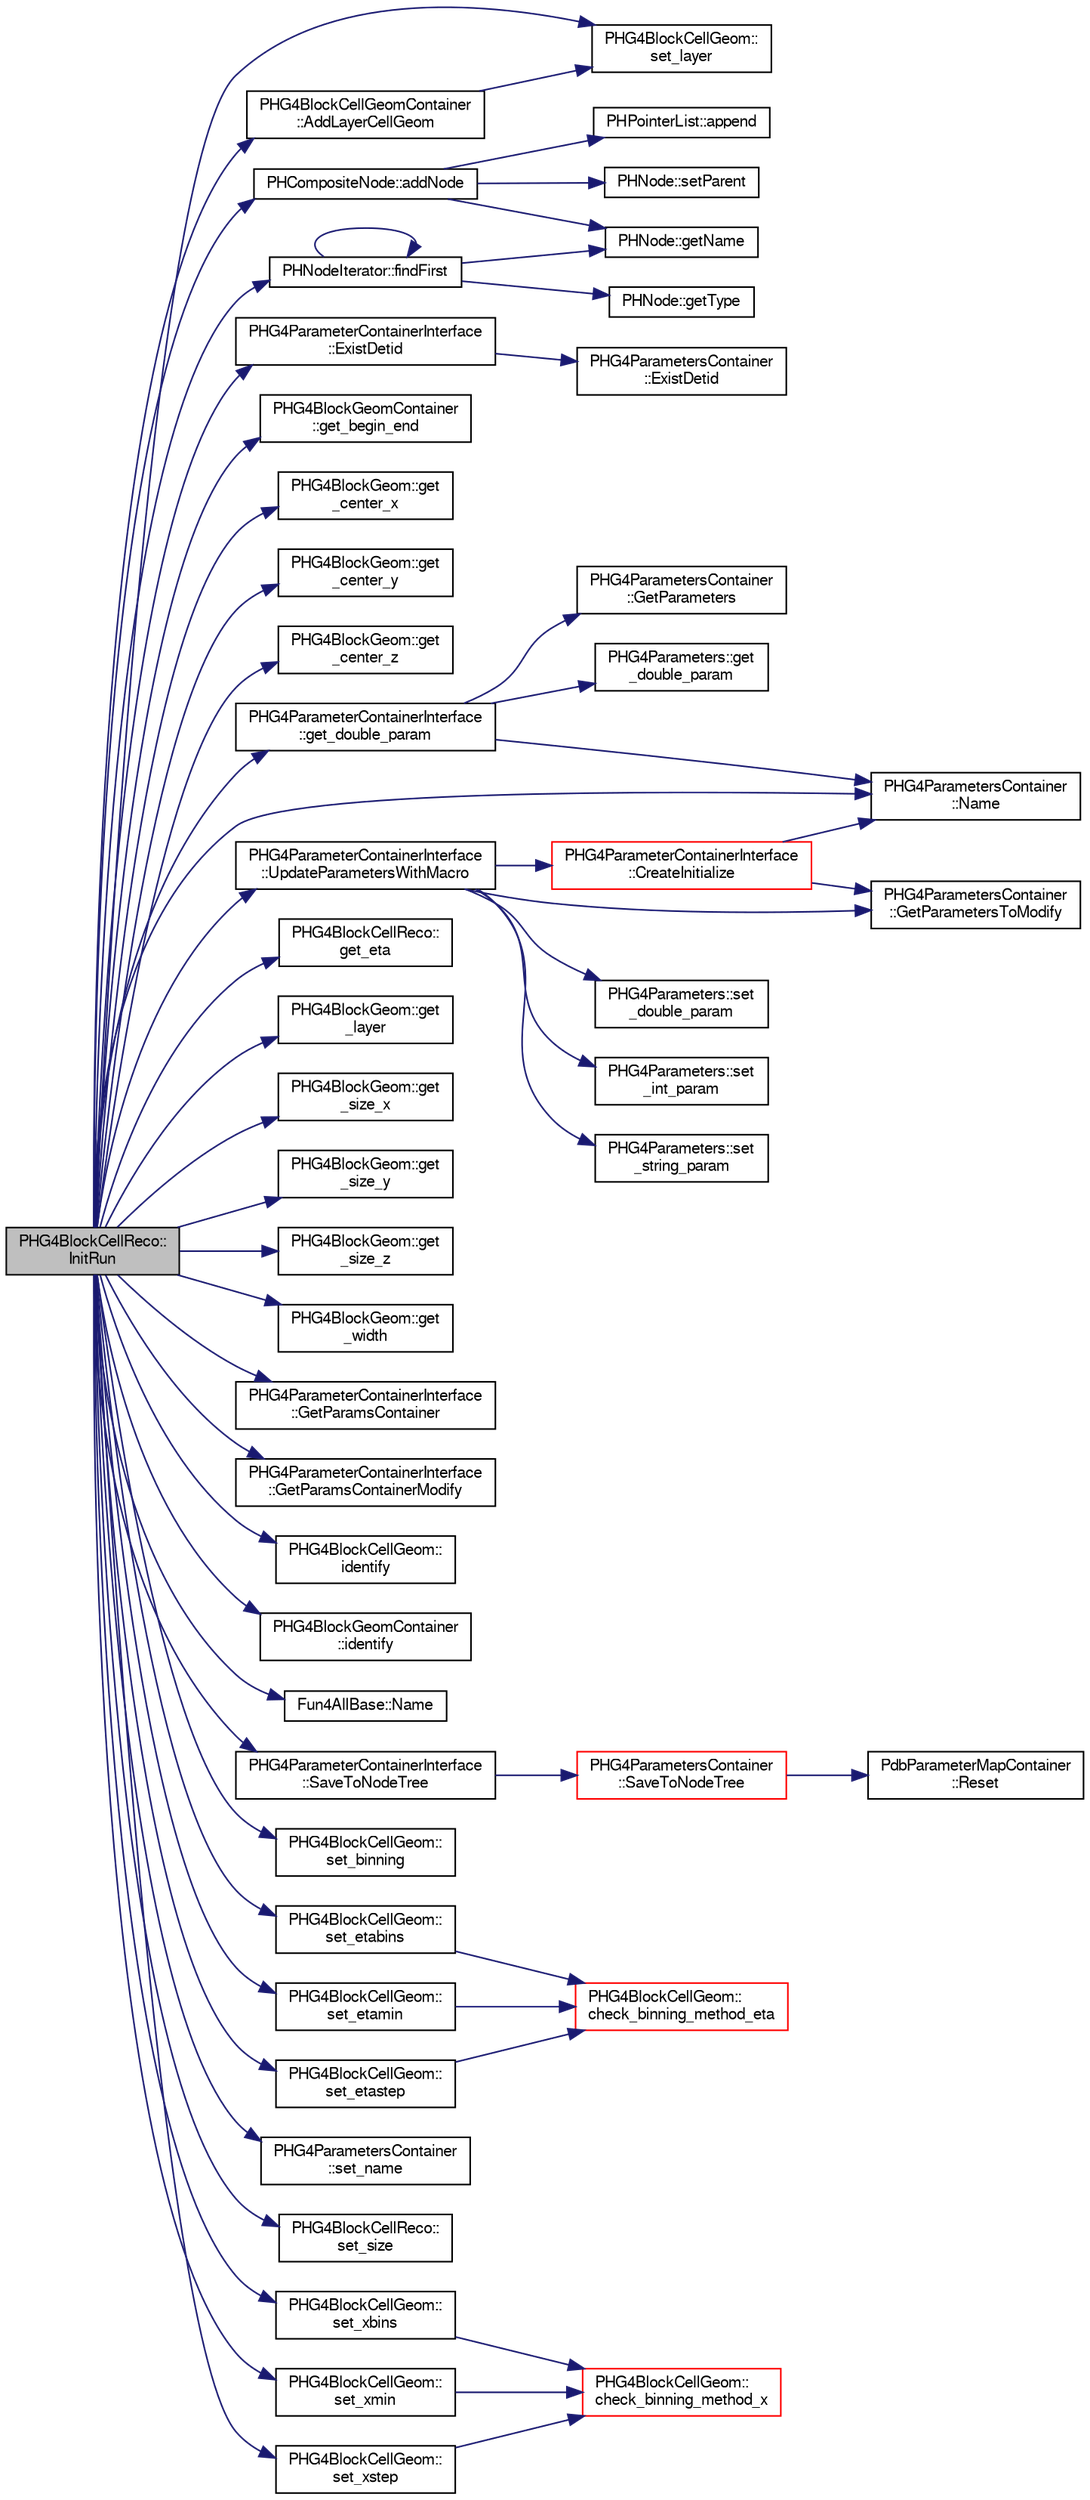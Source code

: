 digraph "PHG4BlockCellReco::InitRun"
{
  bgcolor="transparent";
  edge [fontname="FreeSans",fontsize="10",labelfontname="FreeSans",labelfontsize="10"];
  node [fontname="FreeSans",fontsize="10",shape=record];
  rankdir="LR";
  Node1 [label="PHG4BlockCellReco::\lInitRun",height=0.2,width=0.4,color="black", fillcolor="grey75", style="filled" fontcolor="black"];
  Node1 -> Node2 [color="midnightblue",fontsize="10",style="solid",fontname="FreeSans"];
  Node2 [label="PHG4BlockCellGeomContainer\l::AddLayerCellGeom",height=0.2,width=0.4,color="black",URL="$d3/d78/classPHG4BlockCellGeomContainer.html#a172b6bade479d19eb8b60d3eb5177f92"];
  Node2 -> Node3 [color="midnightblue",fontsize="10",style="solid",fontname="FreeSans"];
  Node3 [label="PHG4BlockCellGeom::\lset_layer",height=0.2,width=0.4,color="black",URL="$d1/dd7/classPHG4BlockCellGeom.html#a9f8e86026c376e6462f09bd91b9c972a"];
  Node1 -> Node4 [color="midnightblue",fontsize="10",style="solid",fontname="FreeSans"];
  Node4 [label="PHCompositeNode::addNode",height=0.2,width=0.4,color="black",URL="$d5/dca/classPHCompositeNode.html#ac7dbf017614c324e218a001d729607bf"];
  Node4 -> Node5 [color="midnightblue",fontsize="10",style="solid",fontname="FreeSans"];
  Node5 [label="PHPointerList::append",height=0.2,width=0.4,color="black",URL="$d6/d86/classPHPointerList.html#af5fc4e6958b5b90c57bfb497566f503c"];
  Node4 -> Node6 [color="midnightblue",fontsize="10",style="solid",fontname="FreeSans"];
  Node6 [label="PHNode::getName",height=0.2,width=0.4,color="black",URL="$dc/d82/classPHNode.html#aca3576f926a4401eddc3d88bf0ce0de3"];
  Node4 -> Node7 [color="midnightblue",fontsize="10",style="solid",fontname="FreeSans"];
  Node7 [label="PHNode::setParent",height=0.2,width=0.4,color="black",URL="$dc/d82/classPHNode.html#adda2bd6cef2d5067bbe3016a990b7198"];
  Node1 -> Node8 [color="midnightblue",fontsize="10",style="solid",fontname="FreeSans"];
  Node8 [label="PHG4ParameterContainerInterface\l::ExistDetid",height=0.2,width=0.4,color="black",URL="$d4/d69/classPHG4ParameterContainerInterface.html#a9868a564109c7c61f36887920844f93d"];
  Node8 -> Node9 [color="midnightblue",fontsize="10",style="solid",fontname="FreeSans"];
  Node9 [label="PHG4ParametersContainer\l::ExistDetid",height=0.2,width=0.4,color="black",URL="$d5/d5f/classPHG4ParametersContainer.html#a7c5bb5a3a2948b829de272f4d1e8a064"];
  Node1 -> Node10 [color="midnightblue",fontsize="10",style="solid",fontname="FreeSans"];
  Node10 [label="PHNodeIterator::findFirst",height=0.2,width=0.4,color="black",URL="$d5/d07/classPHNodeIterator.html#aea98bf8619af59b1212a94fb32106baa"];
  Node10 -> Node11 [color="midnightblue",fontsize="10",style="solid",fontname="FreeSans"];
  Node11 [label="PHNode::getType",height=0.2,width=0.4,color="black",URL="$dc/d82/classPHNode.html#a4ab1f90aed955a652813bfe377087bda"];
  Node10 -> Node6 [color="midnightblue",fontsize="10",style="solid",fontname="FreeSans"];
  Node10 -> Node10 [color="midnightblue",fontsize="10",style="solid",fontname="FreeSans"];
  Node1 -> Node12 [color="midnightblue",fontsize="10",style="solid",fontname="FreeSans"];
  Node12 [label="PHG4BlockGeomContainer\l::get_begin_end",height=0.2,width=0.4,color="black",URL="$d2/dd7/classPHG4BlockGeomContainer.html#acc2c597ea40ab30a920514f9b2968281"];
  Node1 -> Node13 [color="midnightblue",fontsize="10",style="solid",fontname="FreeSans"];
  Node13 [label="PHG4BlockGeom::get\l_center_x",height=0.2,width=0.4,color="black",URL="$df/d82/classPHG4BlockGeom.html#ad040e1672cb34829fa2affd7cbd94c7c"];
  Node1 -> Node14 [color="midnightblue",fontsize="10",style="solid",fontname="FreeSans"];
  Node14 [label="PHG4BlockGeom::get\l_center_y",height=0.2,width=0.4,color="black",URL="$df/d82/classPHG4BlockGeom.html#abf71e0c7d826f208070740089160c54a"];
  Node1 -> Node15 [color="midnightblue",fontsize="10",style="solid",fontname="FreeSans"];
  Node15 [label="PHG4BlockGeom::get\l_center_z",height=0.2,width=0.4,color="black",URL="$df/d82/classPHG4BlockGeom.html#a6eb52a7aa8339645f6a5c6af808fadec"];
  Node1 -> Node16 [color="midnightblue",fontsize="10",style="solid",fontname="FreeSans"];
  Node16 [label="PHG4ParameterContainerInterface\l::get_double_param",height=0.2,width=0.4,color="black",URL="$d4/d69/classPHG4ParameterContainerInterface.html#aada040dd6c8f3500ad4b9fe2d9772d0f"];
  Node16 -> Node17 [color="midnightblue",fontsize="10",style="solid",fontname="FreeSans"];
  Node17 [label="PHG4ParametersContainer\l::GetParameters",height=0.2,width=0.4,color="black",URL="$d5/d5f/classPHG4ParametersContainer.html#a4273a3f3eb4ca78b6e454b92b52d80ad"];
  Node16 -> Node18 [color="midnightblue",fontsize="10",style="solid",fontname="FreeSans"];
  Node18 [label="PHG4Parameters::get\l_double_param",height=0.2,width=0.4,color="black",URL="$da/d29/classPHG4Parameters.html#a4f94dc80ba894dc3eac307652f3a7e60"];
  Node16 -> Node19 [color="midnightblue",fontsize="10",style="solid",fontname="FreeSans"];
  Node19 [label="PHG4ParametersContainer\l::Name",height=0.2,width=0.4,color="black",URL="$d5/d5f/classPHG4ParametersContainer.html#a8d85fde2c957047fc5eccf45df464efb"];
  Node1 -> Node20 [color="midnightblue",fontsize="10",style="solid",fontname="FreeSans"];
  Node20 [label="PHG4BlockCellReco::\lget_eta",height=0.2,width=0.4,color="black",URL="$df/d5e/classPHG4BlockCellReco.html#ab0c67190fd3e3b5dfe112f9e477672b8"];
  Node1 -> Node21 [color="midnightblue",fontsize="10",style="solid",fontname="FreeSans"];
  Node21 [label="PHG4BlockGeom::get\l_layer",height=0.2,width=0.4,color="black",URL="$df/d82/classPHG4BlockGeom.html#a6bd87e5d962010b16d638ad97a31a670"];
  Node1 -> Node22 [color="midnightblue",fontsize="10",style="solid",fontname="FreeSans"];
  Node22 [label="PHG4BlockGeom::get\l_size_x",height=0.2,width=0.4,color="black",URL="$df/d82/classPHG4BlockGeom.html#ae23d362056fc0a1723873eba47af3b89"];
  Node1 -> Node23 [color="midnightblue",fontsize="10",style="solid",fontname="FreeSans"];
  Node23 [label="PHG4BlockGeom::get\l_size_y",height=0.2,width=0.4,color="black",URL="$df/d82/classPHG4BlockGeom.html#ac9710ad4e789ecb598335ead429375f6"];
  Node1 -> Node24 [color="midnightblue",fontsize="10",style="solid",fontname="FreeSans"];
  Node24 [label="PHG4BlockGeom::get\l_size_z",height=0.2,width=0.4,color="black",URL="$df/d82/classPHG4BlockGeom.html#a9f84c89e708ea5f3e3b7c2ae60b88ebb"];
  Node1 -> Node25 [color="midnightblue",fontsize="10",style="solid",fontname="FreeSans"];
  Node25 [label="PHG4BlockGeom::get\l_width",height=0.2,width=0.4,color="black",URL="$df/d82/classPHG4BlockGeom.html#aa9cd68e02499d922cfc57243acc90a4b"];
  Node1 -> Node26 [color="midnightblue",fontsize="10",style="solid",fontname="FreeSans"];
  Node26 [label="PHG4ParameterContainerInterface\l::GetParamsContainer",height=0.2,width=0.4,color="black",URL="$d4/d69/classPHG4ParameterContainerInterface.html#a38c277d51e1811727be50637d07d5a3f"];
  Node1 -> Node27 [color="midnightblue",fontsize="10",style="solid",fontname="FreeSans"];
  Node27 [label="PHG4ParameterContainerInterface\l::GetParamsContainerModify",height=0.2,width=0.4,color="black",URL="$d4/d69/classPHG4ParameterContainerInterface.html#a901a49f2306aafd43869e7e65706aa01"];
  Node1 -> Node28 [color="midnightblue",fontsize="10",style="solid",fontname="FreeSans"];
  Node28 [label="PHG4BlockCellGeom::\lidentify",height=0.2,width=0.4,color="black",URL="$d1/dd7/classPHG4BlockCellGeom.html#a4d26d880ddbc7d16526c0c894db0b6a4"];
  Node1 -> Node29 [color="midnightblue",fontsize="10",style="solid",fontname="FreeSans"];
  Node29 [label="PHG4BlockGeomContainer\l::identify",height=0.2,width=0.4,color="black",URL="$d2/dd7/classPHG4BlockGeomContainer.html#a4ebe750303ae4499e9ef313b237c4e60"];
  Node1 -> Node30 [color="midnightblue",fontsize="10",style="solid",fontname="FreeSans"];
  Node30 [label="Fun4AllBase::Name",height=0.2,width=0.4,color="black",URL="$d5/dec/classFun4AllBase.html#a41f9ac377743d046f590617fd6f4f0ed",tooltip="Returns the name of this module. "];
  Node1 -> Node19 [color="midnightblue",fontsize="10",style="solid",fontname="FreeSans"];
  Node1 -> Node31 [color="midnightblue",fontsize="10",style="solid",fontname="FreeSans"];
  Node31 [label="PHG4ParameterContainerInterface\l::SaveToNodeTree",height=0.2,width=0.4,color="black",URL="$d4/d69/classPHG4ParameterContainerInterface.html#a6b24bc0f392443a93edb87226273d1ac"];
  Node31 -> Node32 [color="midnightblue",fontsize="10",style="solid",fontname="FreeSans"];
  Node32 [label="PHG4ParametersContainer\l::SaveToNodeTree",height=0.2,width=0.4,color="red",URL="$d5/d5f/classPHG4ParametersContainer.html#abfd08175f90af59f99bddd1e525ed741"];
  Node32 -> Node33 [color="midnightblue",fontsize="10",style="solid",fontname="FreeSans"];
  Node33 [label="PdbParameterMapContainer\l::Reset",height=0.2,width=0.4,color="black",URL="$d4/d7d/classPdbParameterMapContainer.html#af6d1e0fae18841c086b86e82b93e92c2",tooltip="Clear Event. "];
  Node1 -> Node34 [color="midnightblue",fontsize="10",style="solid",fontname="FreeSans"];
  Node34 [label="PHG4BlockCellGeom::\lset_binning",height=0.2,width=0.4,color="black",URL="$d1/dd7/classPHG4BlockCellGeom.html#a9be5cc6d3bc532551b08fd41053eed6f"];
  Node1 -> Node35 [color="midnightblue",fontsize="10",style="solid",fontname="FreeSans"];
  Node35 [label="PHG4BlockCellGeom::\lset_etabins",height=0.2,width=0.4,color="black",URL="$d1/dd7/classPHG4BlockCellGeom.html#a242cefc0d9909e76becc19dac593d238"];
  Node35 -> Node36 [color="midnightblue",fontsize="10",style="solid",fontname="FreeSans"];
  Node36 [label="PHG4BlockCellGeom::\lcheck_binning_method_eta",height=0.2,width=0.4,color="red",URL="$d1/dd7/classPHG4BlockCellGeom.html#afb8a13d4eb09b3759d7c16c6b75d49a9"];
  Node1 -> Node37 [color="midnightblue",fontsize="10",style="solid",fontname="FreeSans"];
  Node37 [label="PHG4BlockCellGeom::\lset_etamin",height=0.2,width=0.4,color="black",URL="$d1/dd7/classPHG4BlockCellGeom.html#a4bdf406988d6fce19fcbe586afd1ce6e"];
  Node37 -> Node36 [color="midnightblue",fontsize="10",style="solid",fontname="FreeSans"];
  Node1 -> Node38 [color="midnightblue",fontsize="10",style="solid",fontname="FreeSans"];
  Node38 [label="PHG4BlockCellGeom::\lset_etastep",height=0.2,width=0.4,color="black",URL="$d1/dd7/classPHG4BlockCellGeom.html#a4af634c9aca39c3fc8640ce56320d9a7"];
  Node38 -> Node36 [color="midnightblue",fontsize="10",style="solid",fontname="FreeSans"];
  Node1 -> Node3 [color="midnightblue",fontsize="10",style="solid",fontname="FreeSans"];
  Node1 -> Node39 [color="midnightblue",fontsize="10",style="solid",fontname="FreeSans"];
  Node39 [label="PHG4ParametersContainer\l::set_name",height=0.2,width=0.4,color="black",URL="$d5/d5f/classPHG4ParametersContainer.html#a1c59babb2da92829fbc4b98c02a59cec"];
  Node1 -> Node40 [color="midnightblue",fontsize="10",style="solid",fontname="FreeSans"];
  Node40 [label="PHG4BlockCellReco::\lset_size",height=0.2,width=0.4,color="black",URL="$df/d5e/classPHG4BlockCellReco.html#a2afdd029abc569f84dcd627107c7c2b5"];
  Node1 -> Node41 [color="midnightblue",fontsize="10",style="solid",fontname="FreeSans"];
  Node41 [label="PHG4BlockCellGeom::\lset_xbins",height=0.2,width=0.4,color="black",URL="$d1/dd7/classPHG4BlockCellGeom.html#ac86540c485c2a91cd2294b8a94affaae"];
  Node41 -> Node42 [color="midnightblue",fontsize="10",style="solid",fontname="FreeSans"];
  Node42 [label="PHG4BlockCellGeom::\lcheck_binning_method_x",height=0.2,width=0.4,color="red",URL="$d1/dd7/classPHG4BlockCellGeom.html#a5863658cd9620dc969dd720286e4e9d2"];
  Node1 -> Node43 [color="midnightblue",fontsize="10",style="solid",fontname="FreeSans"];
  Node43 [label="PHG4BlockCellGeom::\lset_xmin",height=0.2,width=0.4,color="black",URL="$d1/dd7/classPHG4BlockCellGeom.html#ac7b3cc3c2fbf72366f52b4f063c91708"];
  Node43 -> Node42 [color="midnightblue",fontsize="10",style="solid",fontname="FreeSans"];
  Node1 -> Node44 [color="midnightblue",fontsize="10",style="solid",fontname="FreeSans"];
  Node44 [label="PHG4BlockCellGeom::\lset_xstep",height=0.2,width=0.4,color="black",URL="$d1/dd7/classPHG4BlockCellGeom.html#a18843d5d8b32ff156e5c87c1888411ad"];
  Node44 -> Node42 [color="midnightblue",fontsize="10",style="solid",fontname="FreeSans"];
  Node1 -> Node45 [color="midnightblue",fontsize="10",style="solid",fontname="FreeSans"];
  Node45 [label="PHG4ParameterContainerInterface\l::UpdateParametersWithMacro",height=0.2,width=0.4,color="black",URL="$d4/d69/classPHG4ParameterContainerInterface.html#a817ccd004d0fea5706ca637113b47478"];
  Node45 -> Node46 [color="midnightblue",fontsize="10",style="solid",fontname="FreeSans"];
  Node46 [label="PHG4ParameterContainerInterface\l::CreateInitialize",height=0.2,width=0.4,color="red",URL="$d4/d69/classPHG4ParameterContainerInterface.html#a0553a355ae2d94250f4383fc54c88c18"];
  Node46 -> Node47 [color="midnightblue",fontsize="10",style="solid",fontname="FreeSans"];
  Node47 [label="PHG4ParametersContainer\l::GetParametersToModify",height=0.2,width=0.4,color="black",URL="$d5/d5f/classPHG4ParametersContainer.html#ad8e3be7b9f2dfbeda9b7fa524e6e637d"];
  Node46 -> Node19 [color="midnightblue",fontsize="10",style="solid",fontname="FreeSans"];
  Node45 -> Node47 [color="midnightblue",fontsize="10",style="solid",fontname="FreeSans"];
  Node45 -> Node48 [color="midnightblue",fontsize="10",style="solid",fontname="FreeSans"];
  Node48 [label="PHG4Parameters::set\l_double_param",height=0.2,width=0.4,color="black",URL="$da/d29/classPHG4Parameters.html#a40d8acd8a8c5475928d5b5dacf38f583"];
  Node45 -> Node49 [color="midnightblue",fontsize="10",style="solid",fontname="FreeSans"];
  Node49 [label="PHG4Parameters::set\l_int_param",height=0.2,width=0.4,color="black",URL="$da/d29/classPHG4Parameters.html#a6d831f6d8c5f18dcbbf66236e973dd1f"];
  Node45 -> Node50 [color="midnightblue",fontsize="10",style="solid",fontname="FreeSans"];
  Node50 [label="PHG4Parameters::set\l_string_param",height=0.2,width=0.4,color="black",URL="$da/d29/classPHG4Parameters.html#ac0ae53e353d265af89ecb5ef10d9da3e"];
}
